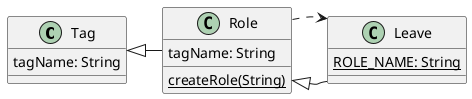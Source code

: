 @startuml

class Tag {
tagName: String
}

class Role {
tagName: String
{static} createRole(String)
}

class Leave {
{static} ROLE_NAME: String
}

Tag <|- Role
Role <|- Leave
Role ..> Leave
@enduml
